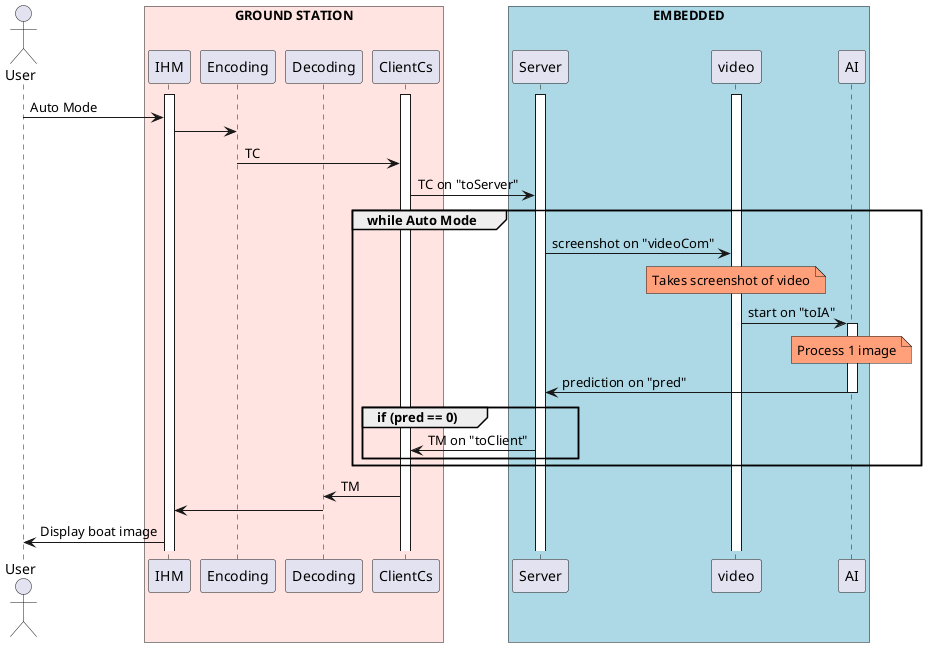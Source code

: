 @startuml Video_processing

actor User
box "GROUND STATION" #MistyRose
participant IHM 
participant Encoding
participant Decoding
participant ClientCs
end box
box "EMBEDDED" #LightBlue
participant Server
participant video
participant AI
end box

activate video
activate Server
activate IHM
activate ClientCs
User -> IHM : Auto Mode
IHM -> Encoding
Encoding -> ClientCs : TC
ClientCs -> Server : TC on "toServer"
group while Auto Mode
Server -> video : screenshot on "videoCom"
note over video #LightSalmon:  Takes screenshot of video
video -> AI : start on "toIA"
activate AI
note over AI #LightSalmon:  Process 1 image
AI -> Server : prediction on "pred"
deactivate AI
group if (pred == 0)
Server -> ClientCs : TM on "toClient"
end
end
ClientCs -> Decoding : TM
Decoding -> IHM 
IHM -> User : Display boat image

@endluml